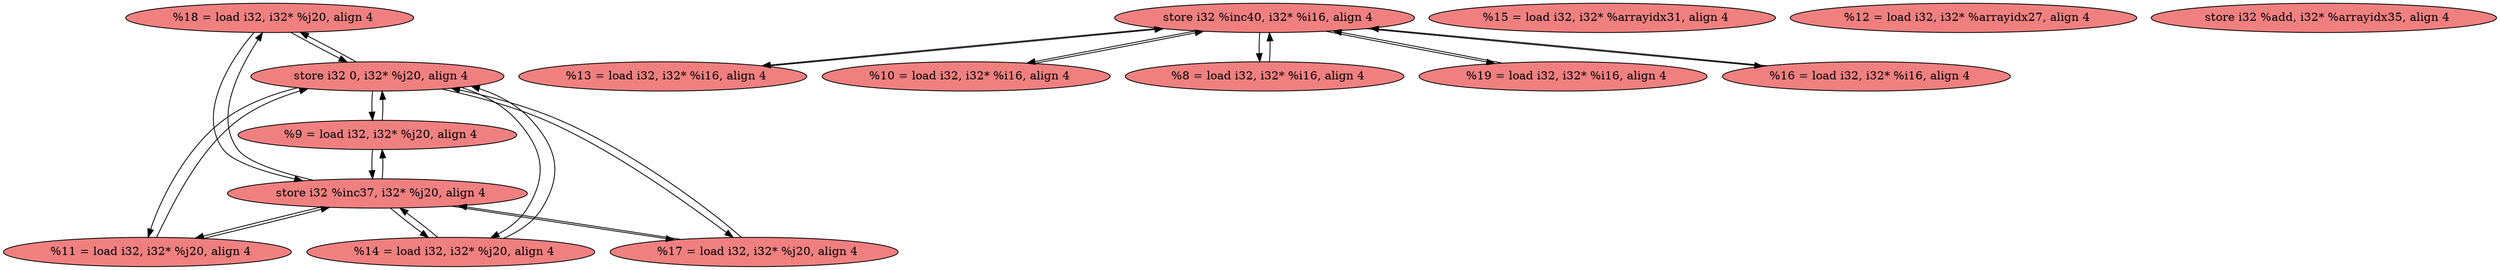 
digraph G {


node468 [fillcolor=lightcoral,label="  %18 = load i32, i32* %j20, align 4",shape=ellipse,style=filled ]
node466 [fillcolor=lightcoral,label="  %11 = load i32, i32* %j20, align 4",shape=ellipse,style=filled ]
node469 [fillcolor=lightcoral,label="  store i32 %inc40, i32* %i16, align 4",shape=ellipse,style=filled ]
node465 [fillcolor=lightcoral,label="  %13 = load i32, i32* %i16, align 4",shape=ellipse,style=filled ]
node463 [fillcolor=lightcoral,label="  %14 = load i32, i32* %j20, align 4",shape=ellipse,style=filled ]
node467 [fillcolor=lightcoral,label="  %10 = load i32, i32* %i16, align 4",shape=ellipse,style=filled ]
node461 [fillcolor=lightcoral,label="  %8 = load i32, i32* %i16, align 4",shape=ellipse,style=filled ]
node460 [fillcolor=lightcoral,label="  store i32 0, i32* %j20, align 4",shape=ellipse,style=filled ]
node455 [fillcolor=lightcoral,label="  %17 = load i32, i32* %j20, align 4",shape=ellipse,style=filled ]
node464 [fillcolor=lightcoral,label="  %19 = load i32, i32* %i16, align 4",shape=ellipse,style=filled ]
node454 [fillcolor=lightcoral,label="  store i32 %inc37, i32* %j20, align 4",shape=ellipse,style=filled ]
node456 [fillcolor=lightcoral,label="  %16 = load i32, i32* %i16, align 4",shape=ellipse,style=filled ]
node457 [fillcolor=lightcoral,label="  %15 = load i32, i32* %arrayidx31, align 4",shape=ellipse,style=filled ]
node458 [fillcolor=lightcoral,label="  %12 = load i32, i32* %arrayidx27, align 4",shape=ellipse,style=filled ]
node462 [fillcolor=lightcoral,label="  %9 = load i32, i32* %j20, align 4",shape=ellipse,style=filled ]
node459 [fillcolor=lightcoral,label="  store i32 %add, i32* %arrayidx35, align 4",shape=ellipse,style=filled ]

node461->node469 [ ]
node468->node460 [ ]
node460->node466 [ ]
node466->node460 [ ]
node469->node456 [ ]
node460->node455 [ ]
node455->node460 [ ]
node469->node464 [ ]
node460->node468 [ ]
node469->node465 [ ]
node460->node463 [ ]
node454->node462 [ ]
node465->node469 [ ]
node454->node466 [ ]
node467->node469 [ ]
node464->node469 [ ]
node454->node468 [ ]
node454->node463 [ ]
node469->node467 [ ]
node468->node454 [ ]
node462->node454 [ ]
node460->node462 [ ]
node456->node469 [ ]
node466->node454 [ ]
node462->node460 [ ]
node463->node460 [ ]
node454->node455 [ ]
node469->node461 [ ]
node463->node454 [ ]
node455->node454 [ ]


}
